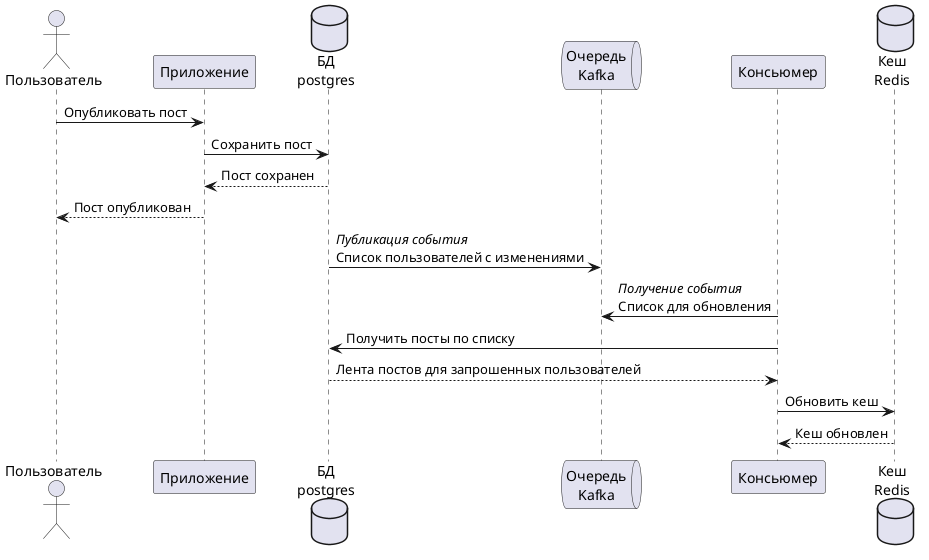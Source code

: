 @startuml

actor Пользователь as user
participant Приложение as app
database "БД\npostgres" as db
queue "Очередь\nKafka" as kf
participant Консьюмер as consume
database "Кеш\nRedis" as loc


user -> app: Опубликовать пост
app -> db: Сохранить пост
db --> app: Пост сохранен
app --> user: Пост опубликован 

db -> kf: //Публикация события//\nСписок пользователей с изменениями
consume -> kf: //Получение события//\nСписок для обновления
consume -> db: Получить посты по списку
db --> consume: Лента постов для запрошенных пользователей

consume -> loc: Обновить кеш
loc --> consume: Кеш обновлен



@enduml